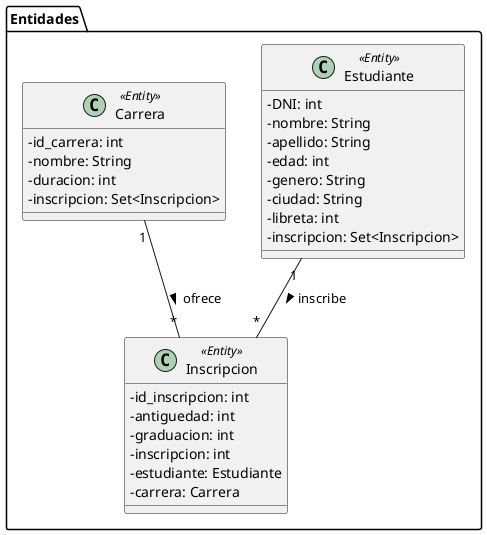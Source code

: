 @startuml clases
' Archivo: model.wsd
' Diagrama de clases para Entidades JPA: Estudiante, Carrera, Inscripcion

skinparam classAttributeIconSize 0

package Entidades {
  
  class Estudiante <<Entity>> {
    - DNI: int
    - nombre: String
    - apellido: String
    - edad: int
    - genero: String
    - ciudad: String
    - libreta: int
    - inscripcion: Set<Inscripcion>
  }

  class Carrera <<Entity>> {
    - id_carrera: int
    - nombre: String
    - duracion: int
    - inscripcion: Set<Inscripcion>
  }

  class Inscripcion <<Entity>> {
    - id_inscripcion: int
    - antiguedad: int
    - graduacion: int
    - inscripcion: int
    - estudiante: Estudiante
    - carrera: Carrera
  }

  ' Relaciones y multiplicidades
  Estudiante "1" -- "*" Inscripcion : inscribe >
  Carrera     "1" -- "*" Inscripcion : ofrece >
  
  ' ' (opcional, flechas inversas si las deseas marcar)
  ' Inscripcion "*" -- "1" Estudiante
  ' Inscripcion "*" -- "1" Carrera

}
@enduml
